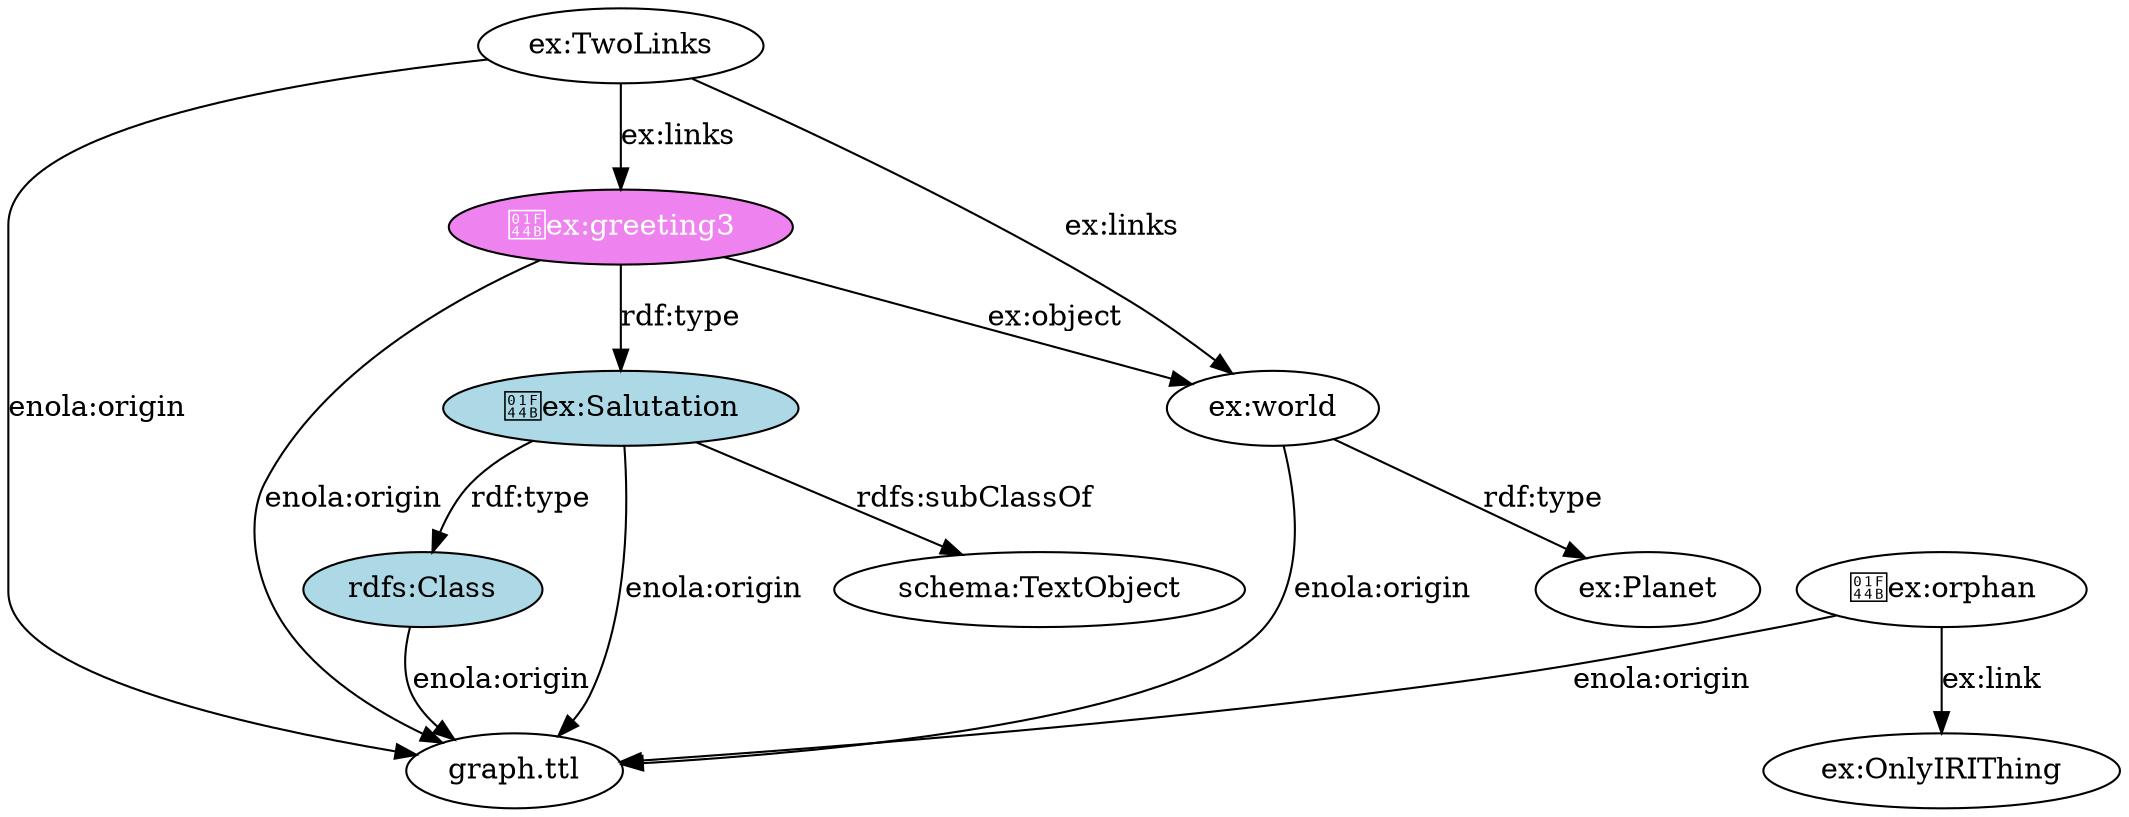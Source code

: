 digraph {
  "http://www.w3.org/2000/01/rdf-schema#Class" [style=filled fillcolor=lightblue URL="http://www.w3.org/2000/01/rdf-schema#Class" label="rdfs:Class"]
  "http://www.w3.org/2000/01/rdf-schema#Class" -> "classpath:/graph.ttl" [URL="https://enola.dev/origin" label="enola:origin"]

  "https://example.org/Salutation" [style=filled fillcolor=lightblue URL="https://example.org/Salutation" label="👋ex:Salutation"]
  "https://example.org/Salutation" -> "http://www.w3.org/2000/01/rdf-schema#Class" [URL="http://www.w3.org/1999/02/22-rdf-syntax-ns#type" label="rdf:type"]
  "https://example.org/Salutation" -> "https://schema.org/TextObject" [URL="http://www.w3.org/2000/01/rdf-schema#subClassOf" label="rdfs:subClassOf"]
  "https://example.org/Salutation" -> "classpath:/graph.ttl" [URL="https://enola.dev/origin" label="enola:origin"]

  "https://example.org/TwoLinks" [URL="https://example.org/TwoLinks" label="ex:TwoLinks"]
  "https://example.org/TwoLinks" -> "https://example.org/greeting3" [URL="https://example.org/links" label="ex:links"]
  "https://example.org/TwoLinks" -> "https://example.org/world" [URL="https://example.org/links" label="ex:links"]
  "https://example.org/TwoLinks" -> "classpath:/graph.ttl" [URL="https://enola.dev/origin" label="enola:origin"]

  "https://example.org/greeting3" [style=filled fillcolor=violet fontcolor=white URL="https://example.org/greeting3" label="👋ex:greeting3"]
  "https://example.org/greeting3" -> "https://example.org/Salutation" [URL="http://www.w3.org/1999/02/22-rdf-syntax-ns#type" label="rdf:type"]
  "https://example.org/greeting3" -> "https://example.org/world" [URL="https://example.org/object" label="ex:object"]
  "https://example.org/greeting3" -> "classpath:/graph.ttl" [URL="https://enola.dev/origin" label="enola:origin"]

  "https://example.org/orphan" [URL="https://example.org/orphan" label="👋ex:orphan"]
  "https://example.org/orphan" -> "https://example.org/OnlyIRIThing" [URL="https://example.org/link" label="ex:link"]
  "https://example.org/orphan" -> "classpath:/graph.ttl" [URL="https://enola.dev/origin" label="enola:origin"]

  "https://example.org/world" [URL="https://example.org/world" label="ex:world"]
  "https://example.org/world" -> "https://example.org/Planet" [URL="http://www.w3.org/1999/02/22-rdf-syntax-ns#type" label="rdf:type"]
  "https://example.org/world" -> "classpath:/graph.ttl" [URL="https://enola.dev/origin" label="enola:origin"]

  "classpath:/graph.ttl" [URL="classpath:/graph.ttl" label="graph.ttl"]

  "https://schema.org/TextObject" [URL="https://schema.org/TextObject" label="schema:TextObject"]

  "https://example.org/OnlyIRIThing" [URL="https://example.org/OnlyIRIThing" label="ex:OnlyIRIThing"]

  "https://example.org/Planet" [URL="https://example.org/Planet" label="ex:Planet"]

}
